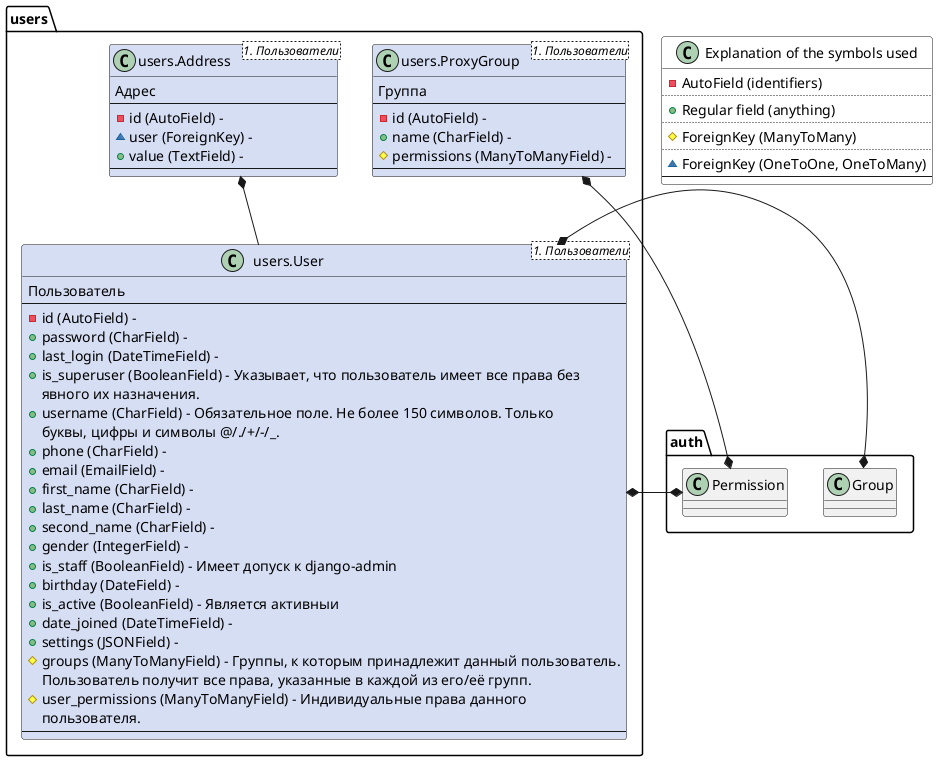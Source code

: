 @startuml

    class "Explanation of the symbols used" as DESCRIPTION #FFF {
    - AutoField (identifiers)
    ..
    + Regular field (anything)
    ..
    # ForeignKey (ManyToMany)
    ..
    ~ ForeignKey (OneToOne, OneToMany)
    --
}


class "users.Address <1. Пользователи>" as users.Address #d6def4 {
    Адрес
    --
    - id (AutoField) -
    ~ user (ForeignKey) -
    + value (TextField) -
    --
}
users.Address *-- users.User


class "users.ProxyGroup <1. Пользователи>" as users.ProxyGroup #d6def4 {
    Группа
    --
    - id (AutoField) -
    + name (CharField) -
    # permissions (ManyToManyField) -
    --
}
users.ProxyGroup *--* auth.Permission


class "users.User <1. Пользователи>" as users.User #d6def4 {
    Пользователь
    --
    - id (AutoField) -
    + password (CharField) -
    + last_login (DateTimeField) -
    + is_superuser (BooleanField) - Указывает, что пользователь имеет все права без
явного их назначения.
    + username (CharField) - Обязательное поле. Не более 150 символов. Только
буквы, цифры и символы @/./+/-/_.
    + phone (CharField) -
    + email (EmailField) -
    + first_name (CharField) -
    + last_name (CharField) -
    + second_name (CharField) -
    + gender (IntegerField) -
    + is_staff (BooleanField) - Имеет допуск к django-admin
    + birthday (DateField) -
    + is_active (BooleanField) - Является активныи
    + date_joined (DateTimeField) -
    + settings (JSONField) -
    # groups (ManyToManyField) - Группы, к которым принадлежит данный пользователь.
Пользователь получит все права, указанные в каждой из его/её групп.
    # user_permissions (ManyToManyField) - Индивидуальные права данного
пользователя.
    --
}
users.User *-left-* auth.Group
users.User *-left-* auth.Permission


@enduml
